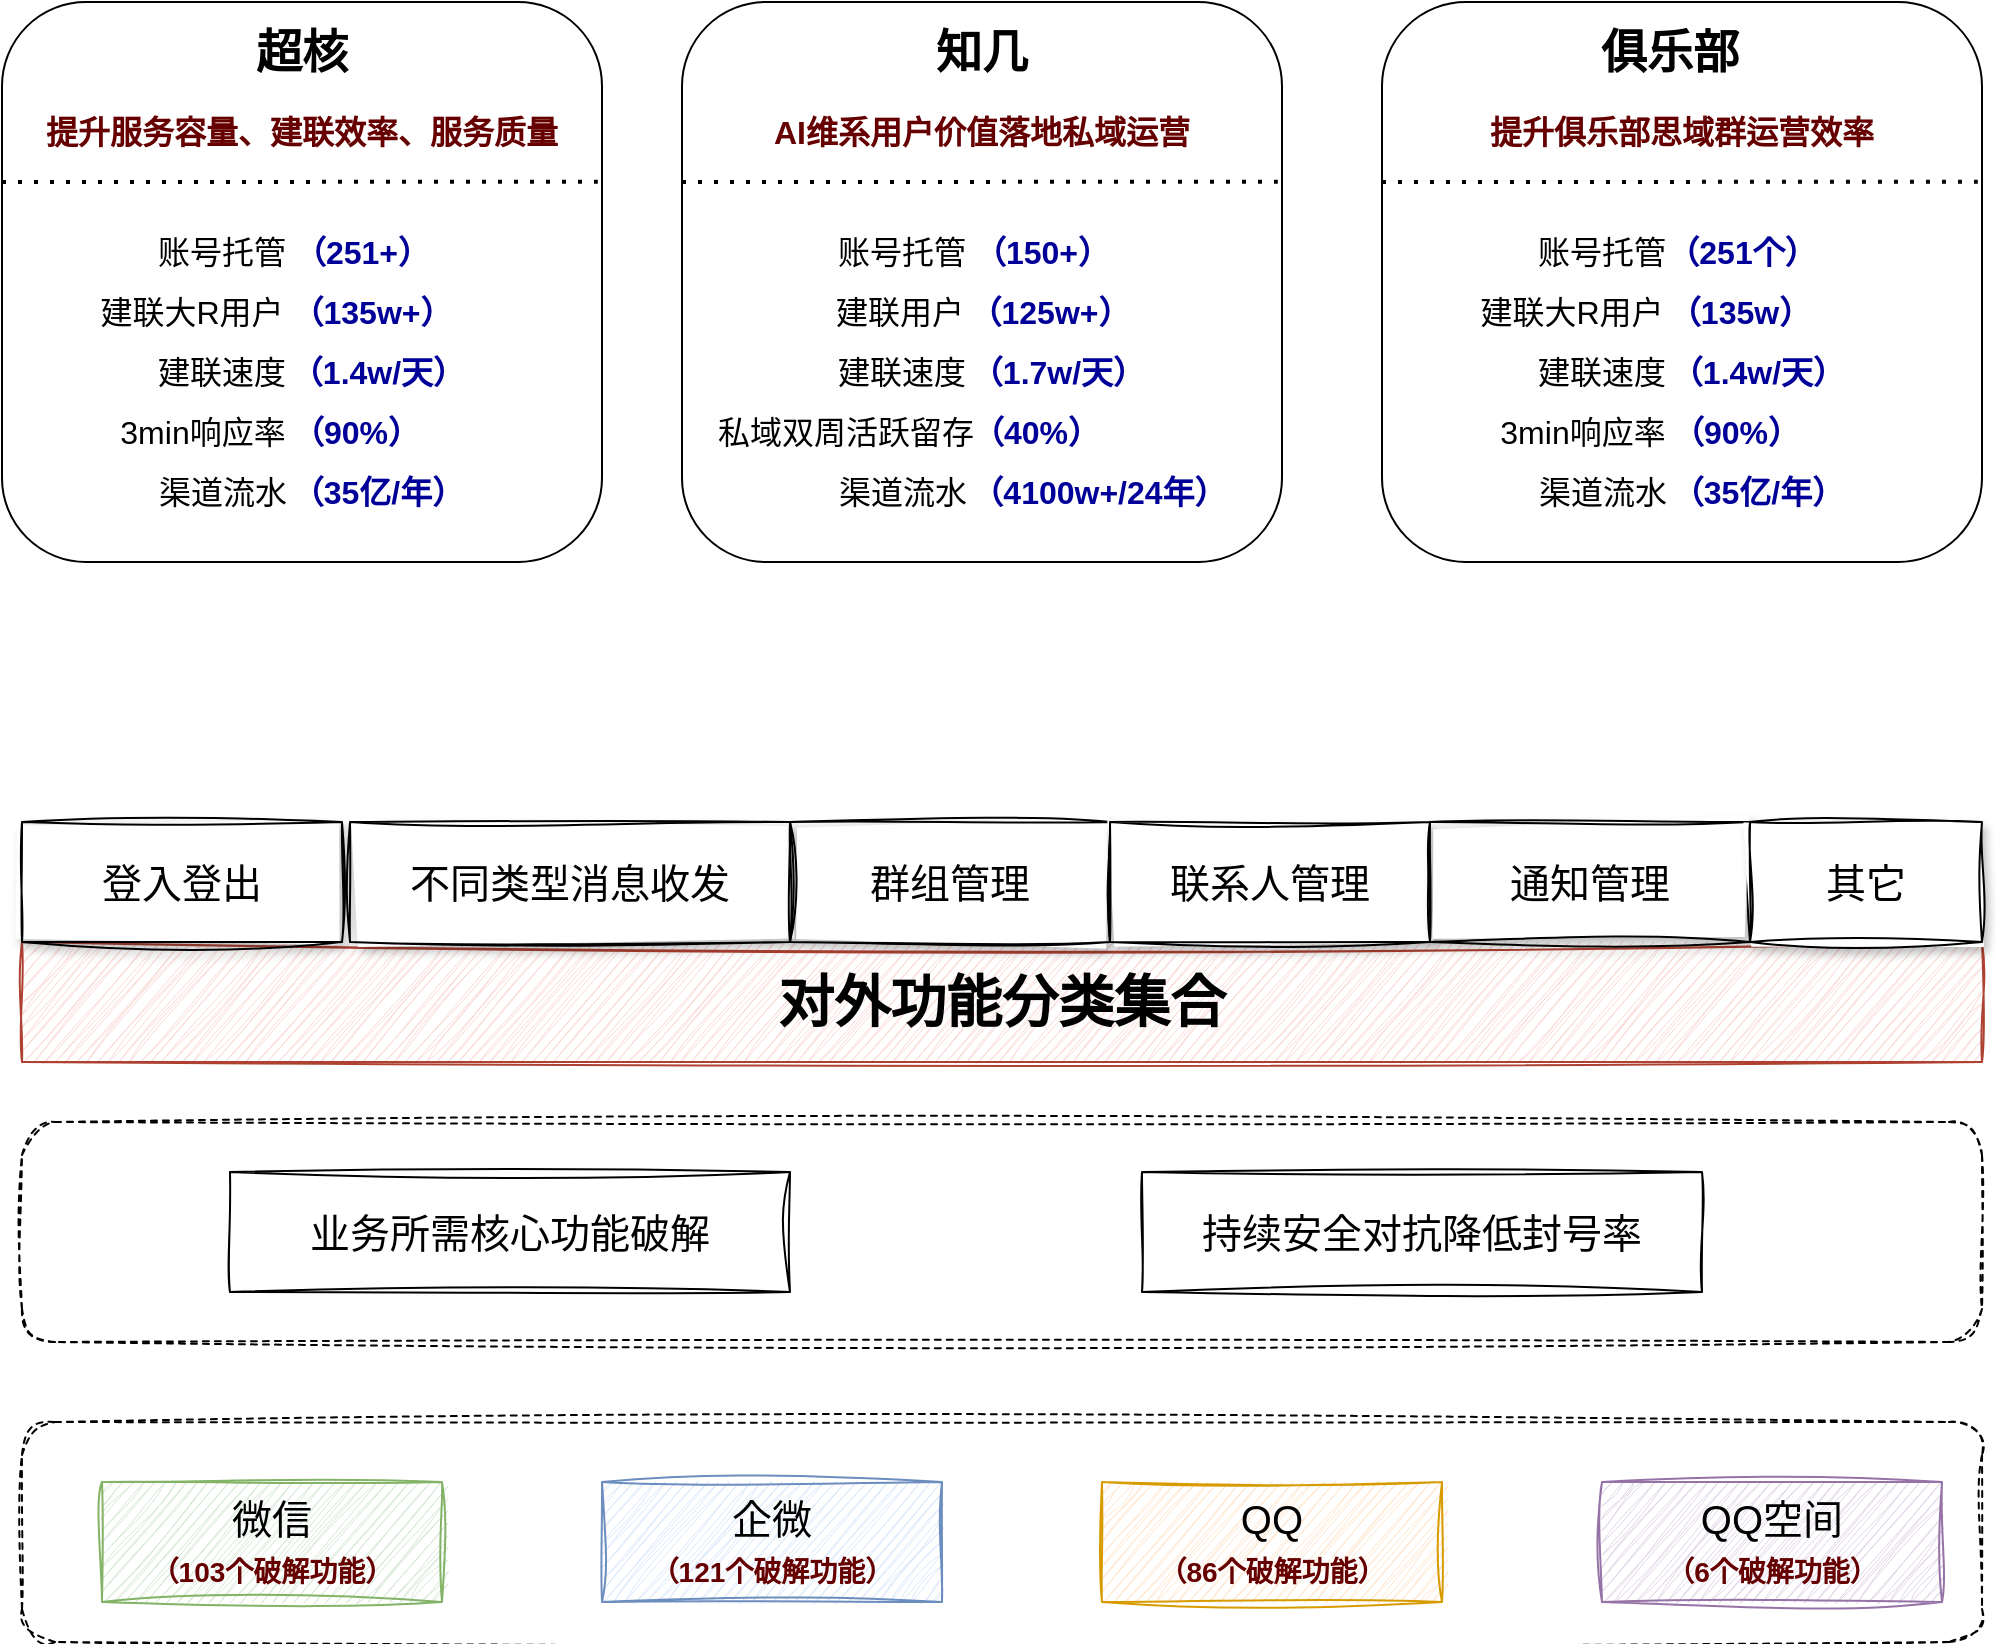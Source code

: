 <mxfile version="24.2.2" type="github">
  <diagram name="第 1 页" id="uSWp1kO9mq3VQEvF_lTH">
    <mxGraphModel dx="1242" dy="1954" grid="1" gridSize="10" guides="1" tooltips="1" connect="1" arrows="1" fold="1" page="1" pageScale="1" pageWidth="827" pageHeight="1169" math="0" shadow="0">
      <root>
        <mxCell id="0" />
        <mxCell id="1" parent="0" />
        <mxCell id="FwOD_YeCZ98qcEM11IYZ-10" value="" style="rounded=1;whiteSpace=wrap;html=1;dashed=1;sketch=1;curveFitting=1;jiggle=2;" vertex="1" parent="1">
          <mxGeometry x="170" y="240" width="980" height="110" as="geometry" />
        </mxCell>
        <mxCell id="FwOD_YeCZ98qcEM11IYZ-6" value="" style="rounded=1;whiteSpace=wrap;html=1;dashed=1;sketch=1;curveFitting=1;jiggle=2;" vertex="1" parent="1">
          <mxGeometry x="170" y="390" width="980" height="110" as="geometry" />
        </mxCell>
        <mxCell id="FwOD_YeCZ98qcEM11IYZ-1" value="微信&lt;br&gt;&lt;font color=&quot;#660000&quot; style=&quot;font-size: 14px;&quot;&gt;&lt;b&gt;（103个破解功能）&lt;/b&gt;&lt;/font&gt;" style="rounded=0;whiteSpace=wrap;html=1;fontSize=20;fillColor=#d5e8d4;strokeColor=#82b366;sketch=1;curveFitting=1;jiggle=2;" vertex="1" parent="1">
          <mxGeometry x="210" y="420" width="170" height="60" as="geometry" />
        </mxCell>
        <mxCell id="FwOD_YeCZ98qcEM11IYZ-3" value="企微&lt;div&gt;&lt;b style=&quot;color: rgb(102, 0, 0); font-size: 14px;&quot;&gt;（121个破解功能）&lt;/b&gt;&lt;br&gt;&lt;/div&gt;" style="rounded=0;whiteSpace=wrap;html=1;fontSize=20;fillColor=#dae8fc;strokeColor=#6c8ebf;sketch=1;curveFitting=1;jiggle=2;" vertex="1" parent="1">
          <mxGeometry x="460" y="420" width="170" height="60" as="geometry" />
        </mxCell>
        <mxCell id="FwOD_YeCZ98qcEM11IYZ-4" value="QQ&lt;br&gt;&lt;b style=&quot;color: rgb(102, 0, 0); font-size: 14px;&quot;&gt;（86个破解功能）&lt;/b&gt;" style="rounded=0;whiteSpace=wrap;html=1;fontSize=20;fillColor=#ffe6cc;strokeColor=#d79b00;sketch=1;curveFitting=1;jiggle=2;" vertex="1" parent="1">
          <mxGeometry x="710" y="420" width="170" height="60" as="geometry" />
        </mxCell>
        <mxCell id="FwOD_YeCZ98qcEM11IYZ-5" value="QQ空间&lt;br&gt;&lt;b style=&quot;color: rgb(102, 0, 0); font-size: 14px;&quot;&gt;（6个破解功能）&lt;/b&gt;" style="rounded=0;whiteSpace=wrap;html=1;fontSize=20;fillColor=#e1d5e7;strokeColor=#9673a6;sketch=1;curveFitting=1;jiggle=2;" vertex="1" parent="1">
          <mxGeometry x="960" y="420" width="170" height="60" as="geometry" />
        </mxCell>
        <mxCell id="FwOD_YeCZ98qcEM11IYZ-7" value="业务所需核心功能破解" style="rounded=0;whiteSpace=wrap;html=1;fontSize=20;sketch=1;curveFitting=1;jiggle=2;" vertex="1" parent="1">
          <mxGeometry x="274" y="265" width="280" height="60" as="geometry" />
        </mxCell>
        <mxCell id="FwOD_YeCZ98qcEM11IYZ-9" value="持续安全对抗降低封号率" style="rounded=0;whiteSpace=wrap;html=1;fontSize=20;sketch=1;curveFitting=1;jiggle=2;" vertex="1" parent="1">
          <mxGeometry x="730" y="265" width="280" height="60" as="geometry" />
        </mxCell>
        <mxCell id="FwOD_YeCZ98qcEM11IYZ-11" value="&lt;font size=&quot;1&quot; style=&quot;&quot;&gt;&lt;b style=&quot;font-size: 28px;&quot;&gt;对外功能分类集合&lt;/b&gt;&lt;/font&gt;" style="rounded=0;whiteSpace=wrap;html=1;fillColor=#fad9d5;strokeColor=#ae4132;sketch=1;curveFitting=1;jiggle=2;" vertex="1" parent="1">
          <mxGeometry x="170" y="150" width="980" height="60" as="geometry" />
        </mxCell>
        <mxCell id="FwOD_YeCZ98qcEM11IYZ-12" value="登入登出" style="rounded=0;whiteSpace=wrap;html=1;fontSize=20;sketch=1;curveFitting=1;jiggle=2;shadow=1;glass=0;" vertex="1" parent="1">
          <mxGeometry x="170" y="90" width="160" height="60" as="geometry" />
        </mxCell>
        <mxCell id="FwOD_YeCZ98qcEM11IYZ-13" value="不同类型消息收发" style="rounded=0;whiteSpace=wrap;html=1;fontSize=20;sketch=1;curveFitting=1;jiggle=2;shadow=1;glass=0;" vertex="1" parent="1">
          <mxGeometry x="334" y="90" width="220" height="60" as="geometry" />
        </mxCell>
        <mxCell id="FwOD_YeCZ98qcEM11IYZ-14" value="群组管理" style="rounded=0;whiteSpace=wrap;html=1;fontSize=20;sketch=1;curveFitting=1;jiggle=2;shadow=1;glass=0;" vertex="1" parent="1">
          <mxGeometry x="554" y="90" width="160" height="60" as="geometry" />
        </mxCell>
        <mxCell id="FwOD_YeCZ98qcEM11IYZ-15" value="联系人管理" style="rounded=0;whiteSpace=wrap;html=1;fontSize=20;sketch=1;curveFitting=1;jiggle=2;shadow=1;glass=0;" vertex="1" parent="1">
          <mxGeometry x="714" y="90" width="160" height="60" as="geometry" />
        </mxCell>
        <mxCell id="FwOD_YeCZ98qcEM11IYZ-16" value="通知管理" style="rounded=0;whiteSpace=wrap;html=1;fontSize=20;sketch=1;curveFitting=1;jiggle=2;shadow=1;glass=0;" vertex="1" parent="1">
          <mxGeometry x="874" y="90" width="160" height="60" as="geometry" />
        </mxCell>
        <mxCell id="FwOD_YeCZ98qcEM11IYZ-17" value="其它" style="rounded=0;whiteSpace=wrap;html=1;fontSize=20;sketch=1;curveFitting=1;jiggle=2;shadow=1;glass=0;" vertex="1" parent="1">
          <mxGeometry x="1034" y="90" width="116" height="60" as="geometry" />
        </mxCell>
        <mxCell id="FwOD_YeCZ98qcEM11IYZ-18" value="" style="rounded=1;whiteSpace=wrap;html=1;" vertex="1" parent="1">
          <mxGeometry x="160" y="-320" width="300" height="280" as="geometry" />
        </mxCell>
        <mxCell id="FwOD_YeCZ98qcEM11IYZ-19" value="超核" style="text;html=1;align=center;verticalAlign=middle;whiteSpace=wrap;rounded=0;fontSize=23;fontStyle=1" vertex="1" parent="1">
          <mxGeometry x="280" y="-310" width="60" height="30" as="geometry" />
        </mxCell>
        <mxCell id="FwOD_YeCZ98qcEM11IYZ-20" value="提升服务容量、建联效率、服务质量" style="text;html=1;align=center;verticalAlign=middle;whiteSpace=wrap;rounded=0;fontColor=#660000;fontStyle=1;fontSize=16;" vertex="1" parent="1">
          <mxGeometry x="180" y="-270" width="260" height="30" as="geometry" />
        </mxCell>
        <mxCell id="FwOD_YeCZ98qcEM11IYZ-21" value="账号托管" style="text;html=1;align=center;verticalAlign=middle;whiteSpace=wrap;rounded=0;fontSize=16;" vertex="1" parent="1">
          <mxGeometry x="230" y="-210" width="80" height="30" as="geometry" />
        </mxCell>
        <mxCell id="FwOD_YeCZ98qcEM11IYZ-22" value="（251+）" style="text;html=1;align=center;verticalAlign=middle;whiteSpace=wrap;rounded=0;fontSize=16;fontColor=#000099;fontStyle=1" vertex="1" parent="1">
          <mxGeometry x="300" y="-210" width="80" height="30" as="geometry" />
        </mxCell>
        <mxCell id="FwOD_YeCZ98qcEM11IYZ-23" value="建联大R用户" style="text;html=1;align=center;verticalAlign=middle;whiteSpace=wrap;rounded=0;fontSize=16;" vertex="1" parent="1">
          <mxGeometry x="200" y="-180" width="110" height="30" as="geometry" />
        </mxCell>
        <mxCell id="FwOD_YeCZ98qcEM11IYZ-24" value="（135w+）" style="text;html=1;align=center;verticalAlign=middle;whiteSpace=wrap;rounded=0;fontSize=16;fontColor=#000099;fontStyle=1" vertex="1" parent="1">
          <mxGeometry x="305" y="-180" width="80" height="30" as="geometry" />
        </mxCell>
        <mxCell id="FwOD_YeCZ98qcEM11IYZ-28" value="建联速度" style="text;html=1;align=center;verticalAlign=middle;whiteSpace=wrap;rounded=0;fontSize=16;" vertex="1" parent="1">
          <mxGeometry x="230" y="-150" width="80" height="30" as="geometry" />
        </mxCell>
        <mxCell id="FwOD_YeCZ98qcEM11IYZ-29" value="（1.4w/天）" style="text;html=1;align=center;verticalAlign=middle;whiteSpace=wrap;rounded=0;fontSize=16;fontColor=#000099;fontStyle=1" vertex="1" parent="1">
          <mxGeometry x="293" y="-150" width="110" height="30" as="geometry" />
        </mxCell>
        <mxCell id="FwOD_YeCZ98qcEM11IYZ-33" value="3min响应率" style="text;html=1;align=center;verticalAlign=middle;whiteSpace=wrap;rounded=0;fontSize=16;" vertex="1" parent="1">
          <mxGeometry x="205.5" y="-120" width="108.5" height="30" as="geometry" />
        </mxCell>
        <mxCell id="FwOD_YeCZ98qcEM11IYZ-34" value="（90%）" style="text;html=1;align=center;verticalAlign=middle;whiteSpace=wrap;rounded=0;fontSize=16;fontColor=#000099;fontStyle=1" vertex="1" parent="1">
          <mxGeometry x="302" y="-120" width="70" height="30" as="geometry" />
        </mxCell>
        <mxCell id="FwOD_YeCZ98qcEM11IYZ-35" value="渠道流水" style="text;html=1;align=center;verticalAlign=middle;whiteSpace=wrap;rounded=0;fontSize=16;" vertex="1" parent="1">
          <mxGeometry x="215.75" y="-90" width="108.5" height="30" as="geometry" />
        </mxCell>
        <mxCell id="FwOD_YeCZ98qcEM11IYZ-36" value="（35亿/年）" style="text;html=1;align=center;verticalAlign=middle;whiteSpace=wrap;rounded=0;fontSize=16;fontColor=#000099;fontStyle=1" vertex="1" parent="1">
          <mxGeometry x="293" y="-90" width="110" height="30" as="geometry" />
        </mxCell>
        <mxCell id="FwOD_YeCZ98qcEM11IYZ-37" value="" style="endArrow=none;dashed=1;html=1;dashPattern=1 3;strokeWidth=2;rounded=0;entryX=0.993;entryY=0.321;entryDx=0;entryDy=0;entryPerimeter=0;" edge="1" parent="1" target="FwOD_YeCZ98qcEM11IYZ-18">
          <mxGeometry width="50" height="50" relative="1" as="geometry">
            <mxPoint x="160" y="-230" as="sourcePoint" />
            <mxPoint x="390" y="-230" as="targetPoint" />
          </mxGeometry>
        </mxCell>
        <mxCell id="FwOD_YeCZ98qcEM11IYZ-38" value="" style="rounded=1;whiteSpace=wrap;html=1;" vertex="1" parent="1">
          <mxGeometry x="500" y="-320" width="300" height="280" as="geometry" />
        </mxCell>
        <mxCell id="FwOD_YeCZ98qcEM11IYZ-39" value="知几" style="text;html=1;align=center;verticalAlign=middle;whiteSpace=wrap;rounded=0;fontSize=23;fontStyle=1" vertex="1" parent="1">
          <mxGeometry x="620" y="-310" width="60" height="30" as="geometry" />
        </mxCell>
        <mxCell id="FwOD_YeCZ98qcEM11IYZ-40" value="AI维系用户价值落地私域运营" style="text;html=1;align=center;verticalAlign=middle;whiteSpace=wrap;rounded=0;fontColor=#660000;fontStyle=1;fontSize=16;" vertex="1" parent="1">
          <mxGeometry x="520" y="-270" width="260" height="30" as="geometry" />
        </mxCell>
        <mxCell id="FwOD_YeCZ98qcEM11IYZ-41" value="账号托管" style="text;html=1;align=center;verticalAlign=middle;whiteSpace=wrap;rounded=0;fontSize=16;" vertex="1" parent="1">
          <mxGeometry x="570" y="-210" width="80" height="30" as="geometry" />
        </mxCell>
        <mxCell id="FwOD_YeCZ98qcEM11IYZ-42" value="（150+）" style="text;html=1;align=center;verticalAlign=middle;whiteSpace=wrap;rounded=0;fontSize=16;fontColor=#000099;fontStyle=1" vertex="1" parent="1">
          <mxGeometry x="640" y="-210" width="80" height="30" as="geometry" />
        </mxCell>
        <mxCell id="FwOD_YeCZ98qcEM11IYZ-43" value="建联用户" style="text;html=1;align=center;verticalAlign=middle;whiteSpace=wrap;rounded=0;fontSize=16;" vertex="1" parent="1">
          <mxGeometry x="554" y="-180" width="110" height="30" as="geometry" />
        </mxCell>
        <mxCell id="FwOD_YeCZ98qcEM11IYZ-44" value="（125w+）" style="text;html=1;align=center;verticalAlign=middle;whiteSpace=wrap;rounded=0;fontSize=16;fontColor=#000099;fontStyle=1" vertex="1" parent="1">
          <mxGeometry x="644" y="-180" width="80" height="30" as="geometry" />
        </mxCell>
        <mxCell id="FwOD_YeCZ98qcEM11IYZ-45" value="建联速度" style="text;html=1;align=center;verticalAlign=middle;whiteSpace=wrap;rounded=0;fontSize=16;" vertex="1" parent="1">
          <mxGeometry x="570" y="-150" width="80" height="30" as="geometry" />
        </mxCell>
        <mxCell id="FwOD_YeCZ98qcEM11IYZ-46" value="（1.7w/天）" style="text;html=1;align=center;verticalAlign=middle;whiteSpace=wrap;rounded=0;fontSize=16;fontColor=#000099;fontStyle=1" vertex="1" parent="1">
          <mxGeometry x="633" y="-150" width="110" height="30" as="geometry" />
        </mxCell>
        <mxCell id="FwOD_YeCZ98qcEM11IYZ-47" value="私域双周活跃留存" style="text;html=1;align=center;verticalAlign=middle;whiteSpace=wrap;rounded=0;fontSize=16;" vertex="1" parent="1">
          <mxGeometry x="500.25" y="-120" width="164" height="30" as="geometry" />
        </mxCell>
        <mxCell id="FwOD_YeCZ98qcEM11IYZ-48" value="（40%）" style="text;html=1;align=center;verticalAlign=middle;whiteSpace=wrap;rounded=0;fontSize=16;fontColor=#000099;fontStyle=1" vertex="1" parent="1">
          <mxGeometry x="642" y="-120" width="70" height="30" as="geometry" />
        </mxCell>
        <mxCell id="FwOD_YeCZ98qcEM11IYZ-49" value="渠道流水" style="text;html=1;align=center;verticalAlign=middle;whiteSpace=wrap;rounded=0;fontSize=16;" vertex="1" parent="1">
          <mxGeometry x="555.75" y="-90" width="108.5" height="30" as="geometry" />
        </mxCell>
        <mxCell id="FwOD_YeCZ98qcEM11IYZ-50" value="（4100w+/24年）" style="text;html=1;align=center;verticalAlign=middle;whiteSpace=wrap;rounded=0;fontSize=16;fontColor=#000099;fontStyle=1" vertex="1" parent="1">
          <mxGeometry x="635" y="-90" width="147" height="30" as="geometry" />
        </mxCell>
        <mxCell id="FwOD_YeCZ98qcEM11IYZ-51" value="" style="endArrow=none;dashed=1;html=1;dashPattern=1 3;strokeWidth=2;rounded=0;entryX=0.993;entryY=0.321;entryDx=0;entryDy=0;entryPerimeter=0;" edge="1" parent="1" target="FwOD_YeCZ98qcEM11IYZ-38">
          <mxGeometry width="50" height="50" relative="1" as="geometry">
            <mxPoint x="500" y="-230" as="sourcePoint" />
            <mxPoint x="730" y="-230" as="targetPoint" />
          </mxGeometry>
        </mxCell>
        <mxCell id="FwOD_YeCZ98qcEM11IYZ-52" value="" style="rounded=1;whiteSpace=wrap;html=1;" vertex="1" parent="1">
          <mxGeometry x="850" y="-320" width="300" height="280" as="geometry" />
        </mxCell>
        <mxCell id="FwOD_YeCZ98qcEM11IYZ-53" value="俱乐部" style="text;html=1;align=center;verticalAlign=middle;whiteSpace=wrap;rounded=0;fontSize=23;fontStyle=1" vertex="1" parent="1">
          <mxGeometry x="954" y="-310" width="80" height="30" as="geometry" />
        </mxCell>
        <mxCell id="FwOD_YeCZ98qcEM11IYZ-54" value="提升俱乐部思域群运营效率" style="text;html=1;align=center;verticalAlign=middle;whiteSpace=wrap;rounded=0;fontColor=#660000;fontStyle=1;fontSize=16;" vertex="1" parent="1">
          <mxGeometry x="870" y="-270" width="260" height="30" as="geometry" />
        </mxCell>
        <mxCell id="FwOD_YeCZ98qcEM11IYZ-55" value="账号托管" style="text;html=1;align=center;verticalAlign=middle;whiteSpace=wrap;rounded=0;fontSize=16;" vertex="1" parent="1">
          <mxGeometry x="920" y="-210" width="80" height="30" as="geometry" />
        </mxCell>
        <mxCell id="FwOD_YeCZ98qcEM11IYZ-56" value="（251个）" style="text;html=1;align=center;verticalAlign=middle;whiteSpace=wrap;rounded=0;fontSize=16;fontColor=#000099;fontStyle=1" vertex="1" parent="1">
          <mxGeometry x="990" y="-210" width="80" height="30" as="geometry" />
        </mxCell>
        <mxCell id="FwOD_YeCZ98qcEM11IYZ-57" value="建联大R用户" style="text;html=1;align=center;verticalAlign=middle;whiteSpace=wrap;rounded=0;fontSize=16;" vertex="1" parent="1">
          <mxGeometry x="890" y="-180" width="110" height="30" as="geometry" />
        </mxCell>
        <mxCell id="FwOD_YeCZ98qcEM11IYZ-58" value="（135w）" style="text;html=1;align=center;verticalAlign=middle;whiteSpace=wrap;rounded=0;fontSize=16;fontColor=#000099;fontStyle=1" vertex="1" parent="1">
          <mxGeometry x="989" y="-180" width="80" height="30" as="geometry" />
        </mxCell>
        <mxCell id="FwOD_YeCZ98qcEM11IYZ-59" value="建联速度" style="text;html=1;align=center;verticalAlign=middle;whiteSpace=wrap;rounded=0;fontSize=16;" vertex="1" parent="1">
          <mxGeometry x="920" y="-150" width="80" height="30" as="geometry" />
        </mxCell>
        <mxCell id="FwOD_YeCZ98qcEM11IYZ-60" value="（1.4w/天）" style="text;html=1;align=center;verticalAlign=middle;whiteSpace=wrap;rounded=0;fontSize=16;fontColor=#000099;fontStyle=1" vertex="1" parent="1">
          <mxGeometry x="983" y="-150" width="110" height="30" as="geometry" />
        </mxCell>
        <mxCell id="FwOD_YeCZ98qcEM11IYZ-61" value="3min响应率" style="text;html=1;align=center;verticalAlign=middle;whiteSpace=wrap;rounded=0;fontSize=16;" vertex="1" parent="1">
          <mxGeometry x="895.5" y="-120" width="108.5" height="30" as="geometry" />
        </mxCell>
        <mxCell id="FwOD_YeCZ98qcEM11IYZ-62" value="（90%）" style="text;html=1;align=center;verticalAlign=middle;whiteSpace=wrap;rounded=0;fontSize=16;fontColor=#000099;fontStyle=1" vertex="1" parent="1">
          <mxGeometry x="992" y="-120" width="70" height="30" as="geometry" />
        </mxCell>
        <mxCell id="FwOD_YeCZ98qcEM11IYZ-63" value="渠道流水" style="text;html=1;align=center;verticalAlign=middle;whiteSpace=wrap;rounded=0;fontSize=16;" vertex="1" parent="1">
          <mxGeometry x="905.75" y="-90" width="108.5" height="30" as="geometry" />
        </mxCell>
        <mxCell id="FwOD_YeCZ98qcEM11IYZ-64" value="（35亿/年）" style="text;html=1;align=center;verticalAlign=middle;whiteSpace=wrap;rounded=0;fontSize=16;fontColor=#000099;fontStyle=1" vertex="1" parent="1">
          <mxGeometry x="983" y="-90" width="110" height="30" as="geometry" />
        </mxCell>
        <mxCell id="FwOD_YeCZ98qcEM11IYZ-65" value="" style="endArrow=none;dashed=1;html=1;dashPattern=1 3;strokeWidth=2;rounded=0;entryX=0.993;entryY=0.321;entryDx=0;entryDy=0;entryPerimeter=0;" edge="1" parent="1" target="FwOD_YeCZ98qcEM11IYZ-52">
          <mxGeometry width="50" height="50" relative="1" as="geometry">
            <mxPoint x="850" y="-230" as="sourcePoint" />
            <mxPoint x="1080" y="-230" as="targetPoint" />
          </mxGeometry>
        </mxCell>
      </root>
    </mxGraphModel>
  </diagram>
</mxfile>
